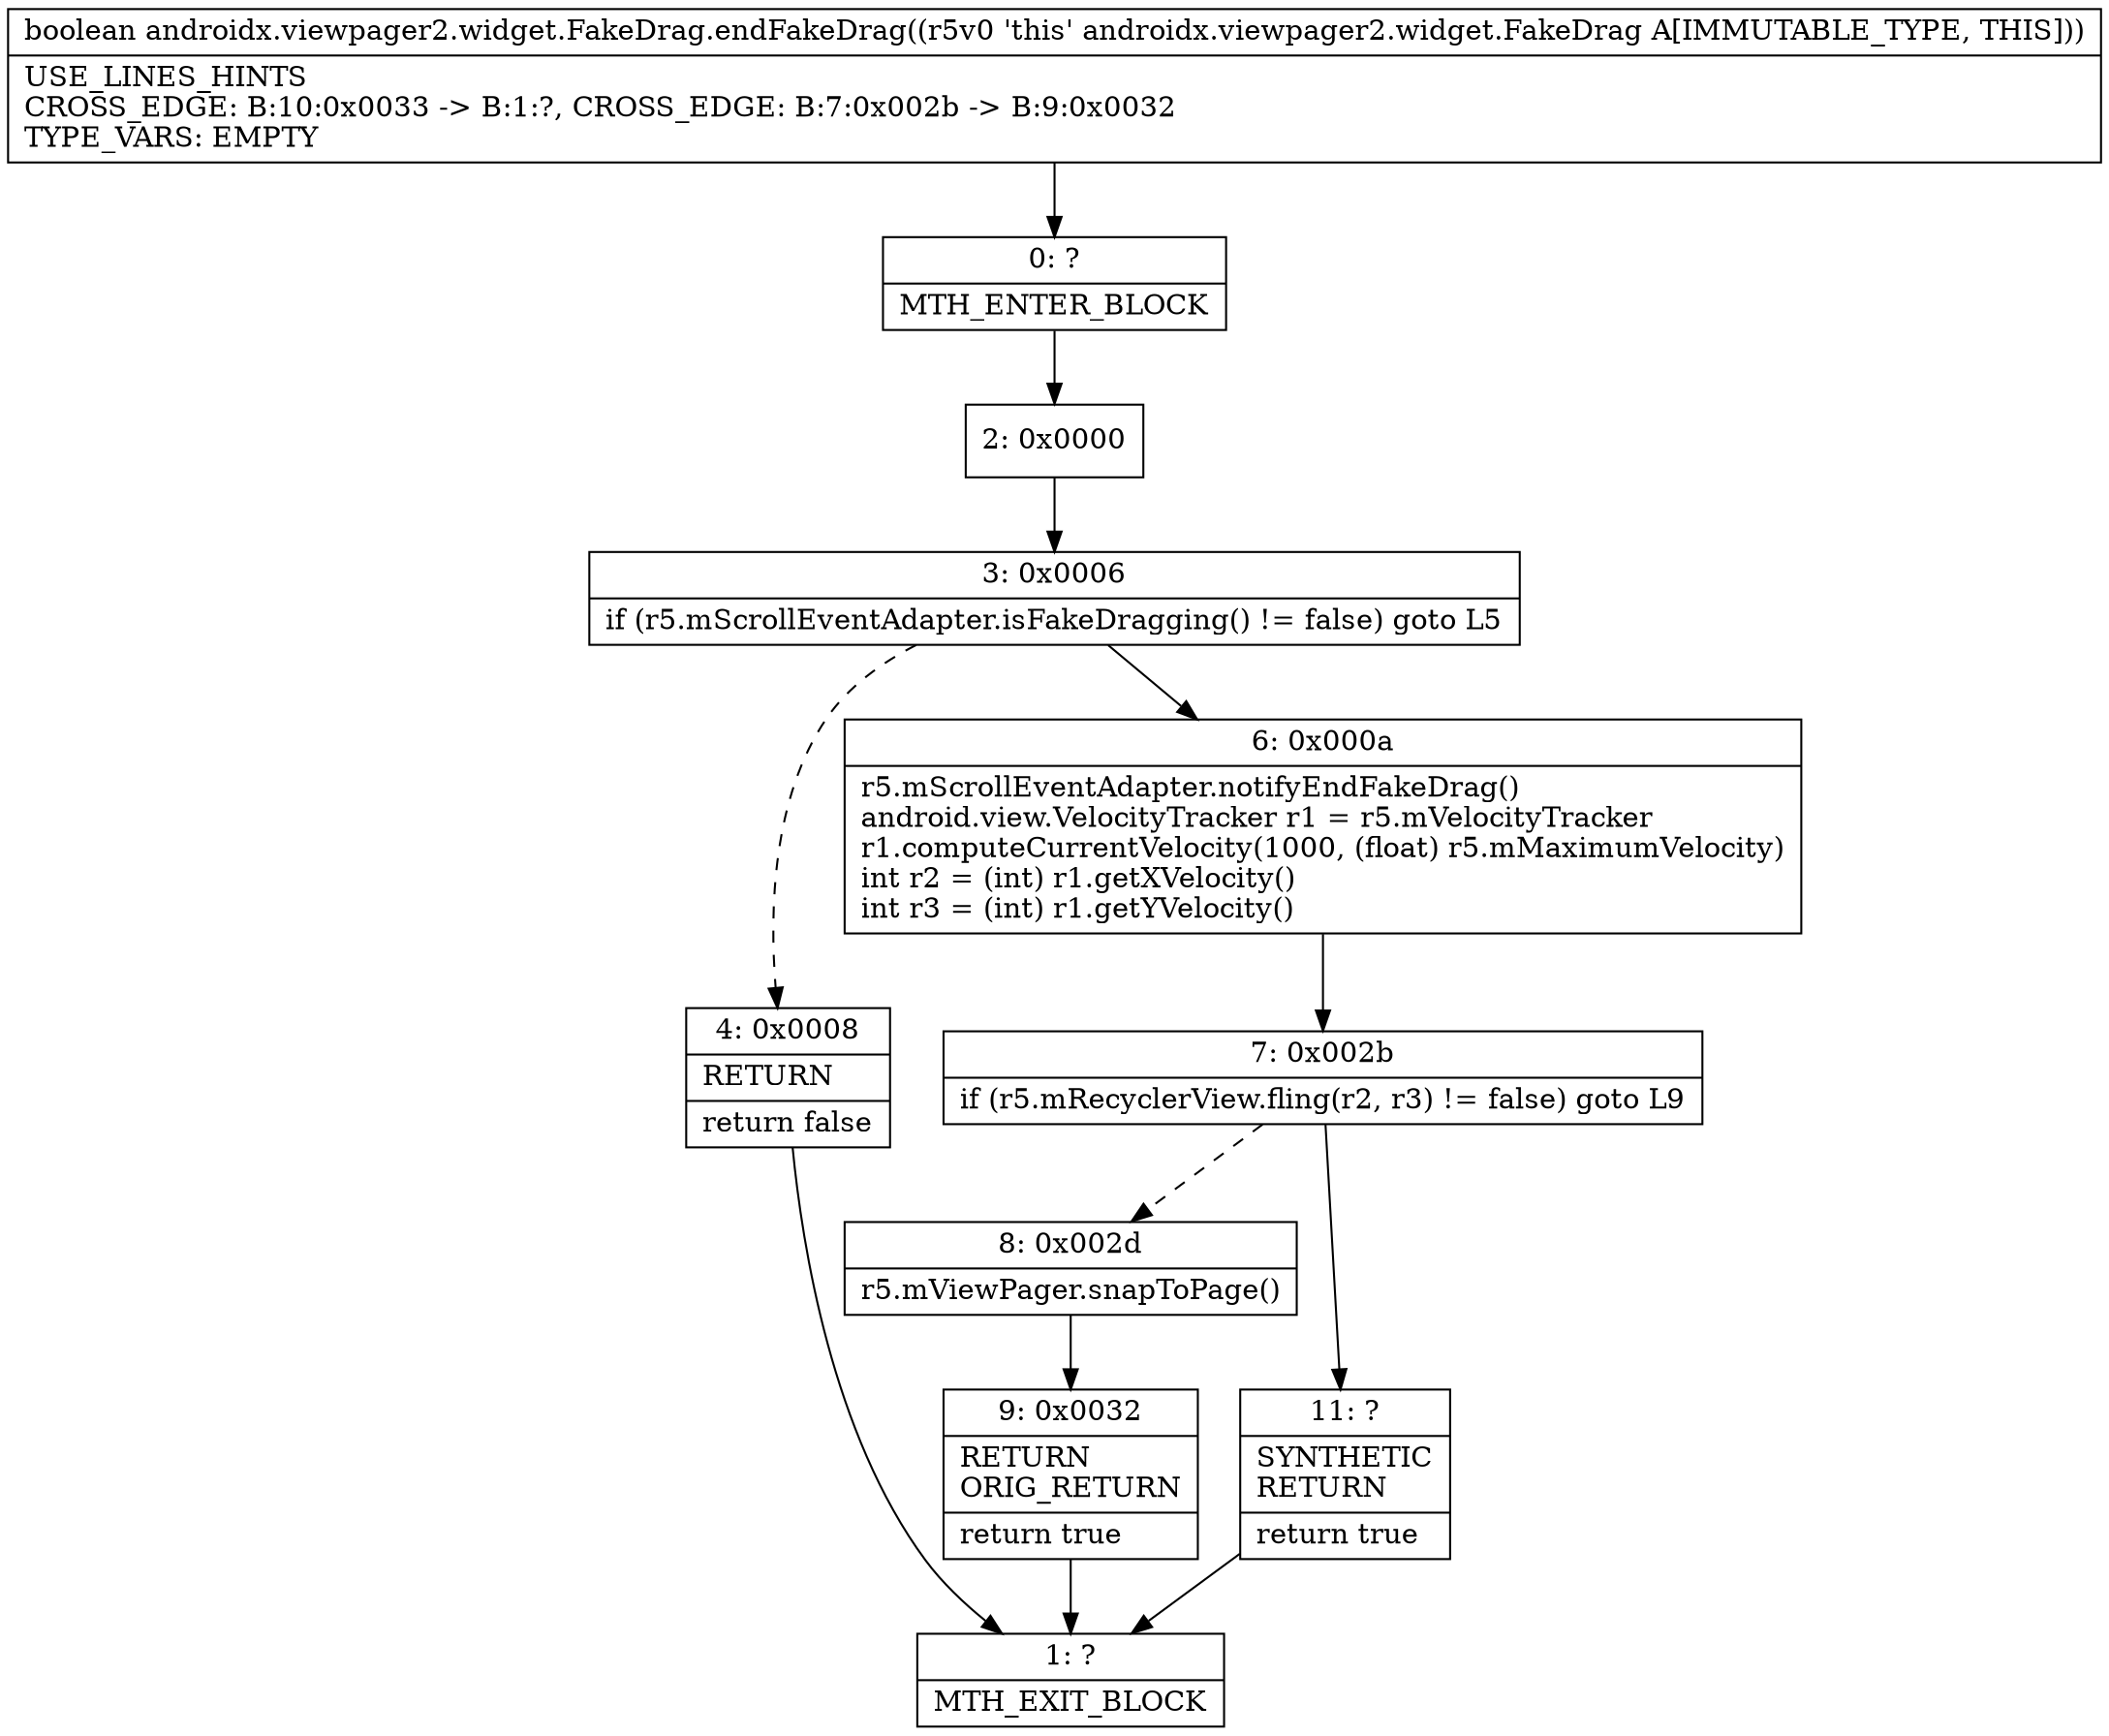 digraph "CFG forandroidx.viewpager2.widget.FakeDrag.endFakeDrag()Z" {
Node_0 [shape=record,label="{0\:\ ?|MTH_ENTER_BLOCK\l}"];
Node_2 [shape=record,label="{2\:\ 0x0000}"];
Node_3 [shape=record,label="{3\:\ 0x0006|if (r5.mScrollEventAdapter.isFakeDragging() != false) goto L5\l}"];
Node_4 [shape=record,label="{4\:\ 0x0008|RETURN\l|return false\l}"];
Node_1 [shape=record,label="{1\:\ ?|MTH_EXIT_BLOCK\l}"];
Node_6 [shape=record,label="{6\:\ 0x000a|r5.mScrollEventAdapter.notifyEndFakeDrag()\landroid.view.VelocityTracker r1 = r5.mVelocityTracker\lr1.computeCurrentVelocity(1000, (float) r5.mMaximumVelocity)\lint r2 = (int) r1.getXVelocity()\lint r3 = (int) r1.getYVelocity()\l}"];
Node_7 [shape=record,label="{7\:\ 0x002b|if (r5.mRecyclerView.fling(r2, r3) != false) goto L9\l}"];
Node_8 [shape=record,label="{8\:\ 0x002d|r5.mViewPager.snapToPage()\l}"];
Node_9 [shape=record,label="{9\:\ 0x0032|RETURN\lORIG_RETURN\l|return true\l}"];
Node_11 [shape=record,label="{11\:\ ?|SYNTHETIC\lRETURN\l|return true\l}"];
MethodNode[shape=record,label="{boolean androidx.viewpager2.widget.FakeDrag.endFakeDrag((r5v0 'this' androidx.viewpager2.widget.FakeDrag A[IMMUTABLE_TYPE, THIS]))  | USE_LINES_HINTS\lCROSS_EDGE: B:10:0x0033 \-\> B:1:?, CROSS_EDGE: B:7:0x002b \-\> B:9:0x0032\lTYPE_VARS: EMPTY\l}"];
MethodNode -> Node_0;Node_0 -> Node_2;
Node_2 -> Node_3;
Node_3 -> Node_4[style=dashed];
Node_3 -> Node_6;
Node_4 -> Node_1;
Node_6 -> Node_7;
Node_7 -> Node_8[style=dashed];
Node_7 -> Node_11;
Node_8 -> Node_9;
Node_9 -> Node_1;
Node_11 -> Node_1;
}

